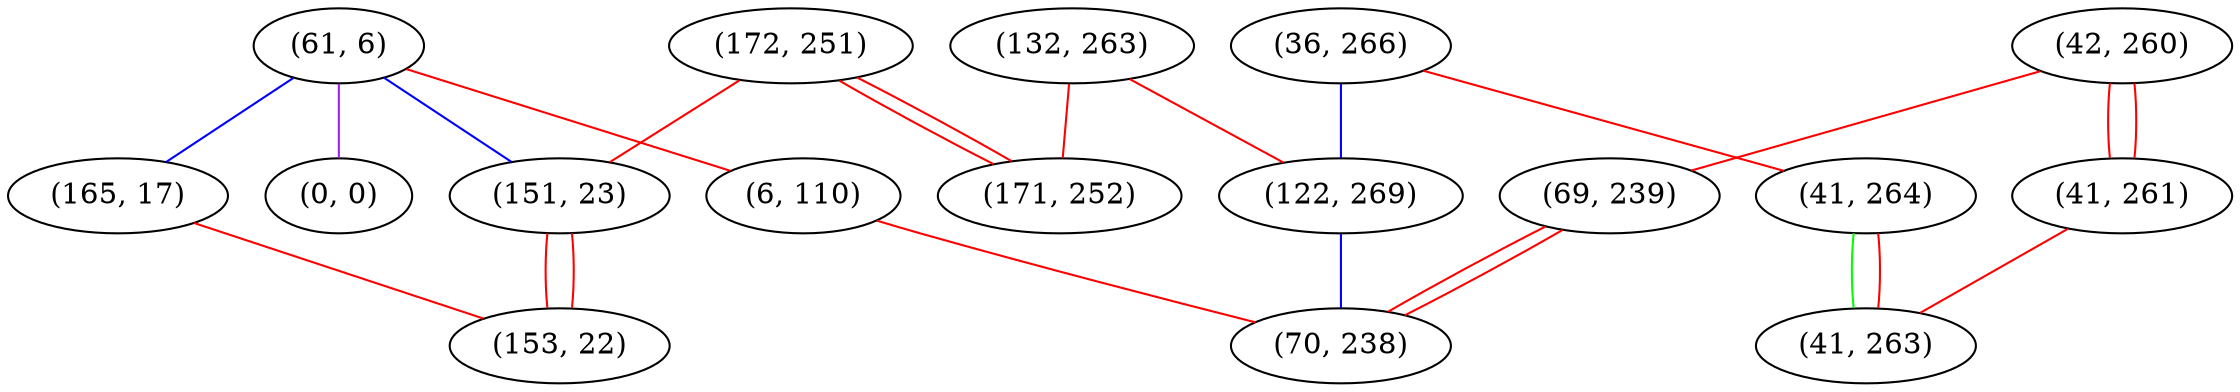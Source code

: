 graph "" {
"(61, 6)";
"(36, 266)";
"(132, 263)";
"(0, 0)";
"(42, 260)";
"(172, 251)";
"(165, 17)";
"(41, 264)";
"(171, 252)";
"(151, 23)";
"(69, 239)";
"(6, 110)";
"(41, 261)";
"(122, 269)";
"(70, 238)";
"(153, 22)";
"(41, 263)";
"(61, 6)" -- "(165, 17)"  [color=blue, key=0, weight=3];
"(61, 6)" -- "(0, 0)"  [color=purple, key=0, weight=4];
"(61, 6)" -- "(151, 23)"  [color=blue, key=0, weight=3];
"(61, 6)" -- "(6, 110)"  [color=red, key=0, weight=1];
"(36, 266)" -- "(41, 264)"  [color=red, key=0, weight=1];
"(36, 266)" -- "(122, 269)"  [color=blue, key=0, weight=3];
"(132, 263)" -- "(122, 269)"  [color=red, key=0, weight=1];
"(132, 263)" -- "(171, 252)"  [color=red, key=0, weight=1];
"(42, 260)" -- "(41, 261)"  [color=red, key=0, weight=1];
"(42, 260)" -- "(41, 261)"  [color=red, key=1, weight=1];
"(42, 260)" -- "(69, 239)"  [color=red, key=0, weight=1];
"(172, 251)" -- "(171, 252)"  [color=red, key=0, weight=1];
"(172, 251)" -- "(171, 252)"  [color=red, key=1, weight=1];
"(172, 251)" -- "(151, 23)"  [color=red, key=0, weight=1];
"(165, 17)" -- "(153, 22)"  [color=red, key=0, weight=1];
"(41, 264)" -- "(41, 263)"  [color=green, key=0, weight=2];
"(41, 264)" -- "(41, 263)"  [color=red, key=1, weight=1];
"(151, 23)" -- "(153, 22)"  [color=red, key=0, weight=1];
"(151, 23)" -- "(153, 22)"  [color=red, key=1, weight=1];
"(69, 239)" -- "(70, 238)"  [color=red, key=0, weight=1];
"(69, 239)" -- "(70, 238)"  [color=red, key=1, weight=1];
"(6, 110)" -- "(70, 238)"  [color=red, key=0, weight=1];
"(41, 261)" -- "(41, 263)"  [color=red, key=0, weight=1];
"(122, 269)" -- "(70, 238)"  [color=blue, key=0, weight=3];
}
